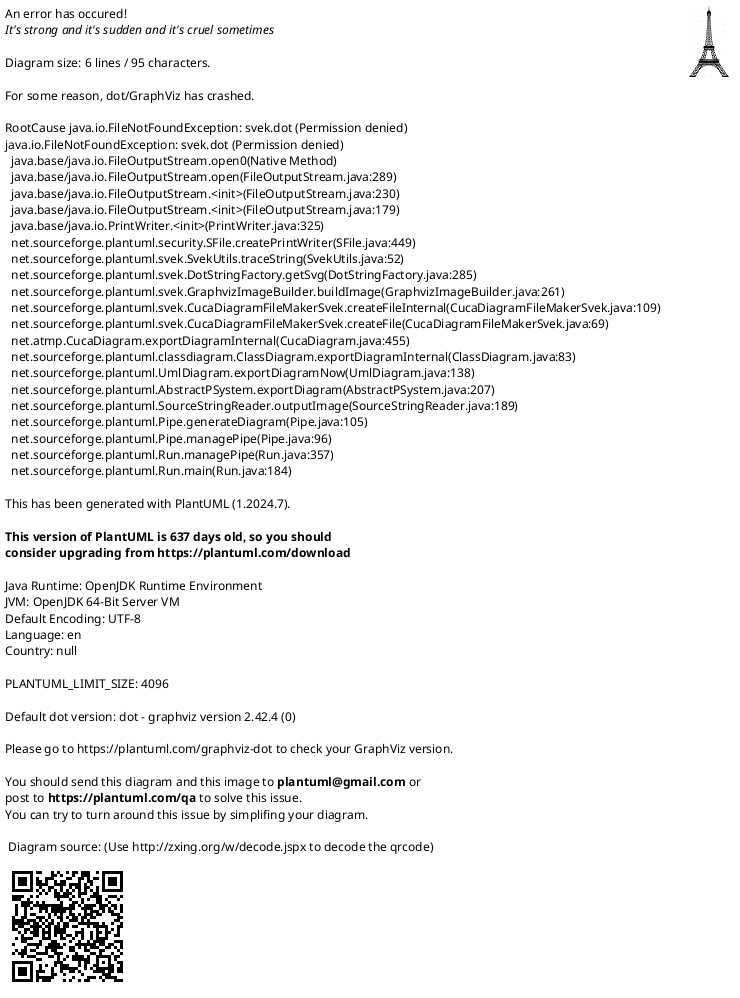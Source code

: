 {
  "sha1": "iu5gdoym6aw314zbeqtk1qve1u07ob6",
  "insertion": {
    "when": "2024-06-03T18:59:31.210Z",
    "user": "plantuml@gmail.com"
  }
}
@startuml
!pragma svek_trace on
namespace Vehicles {
   Toyota --|> Car : implements
}
@enduml
